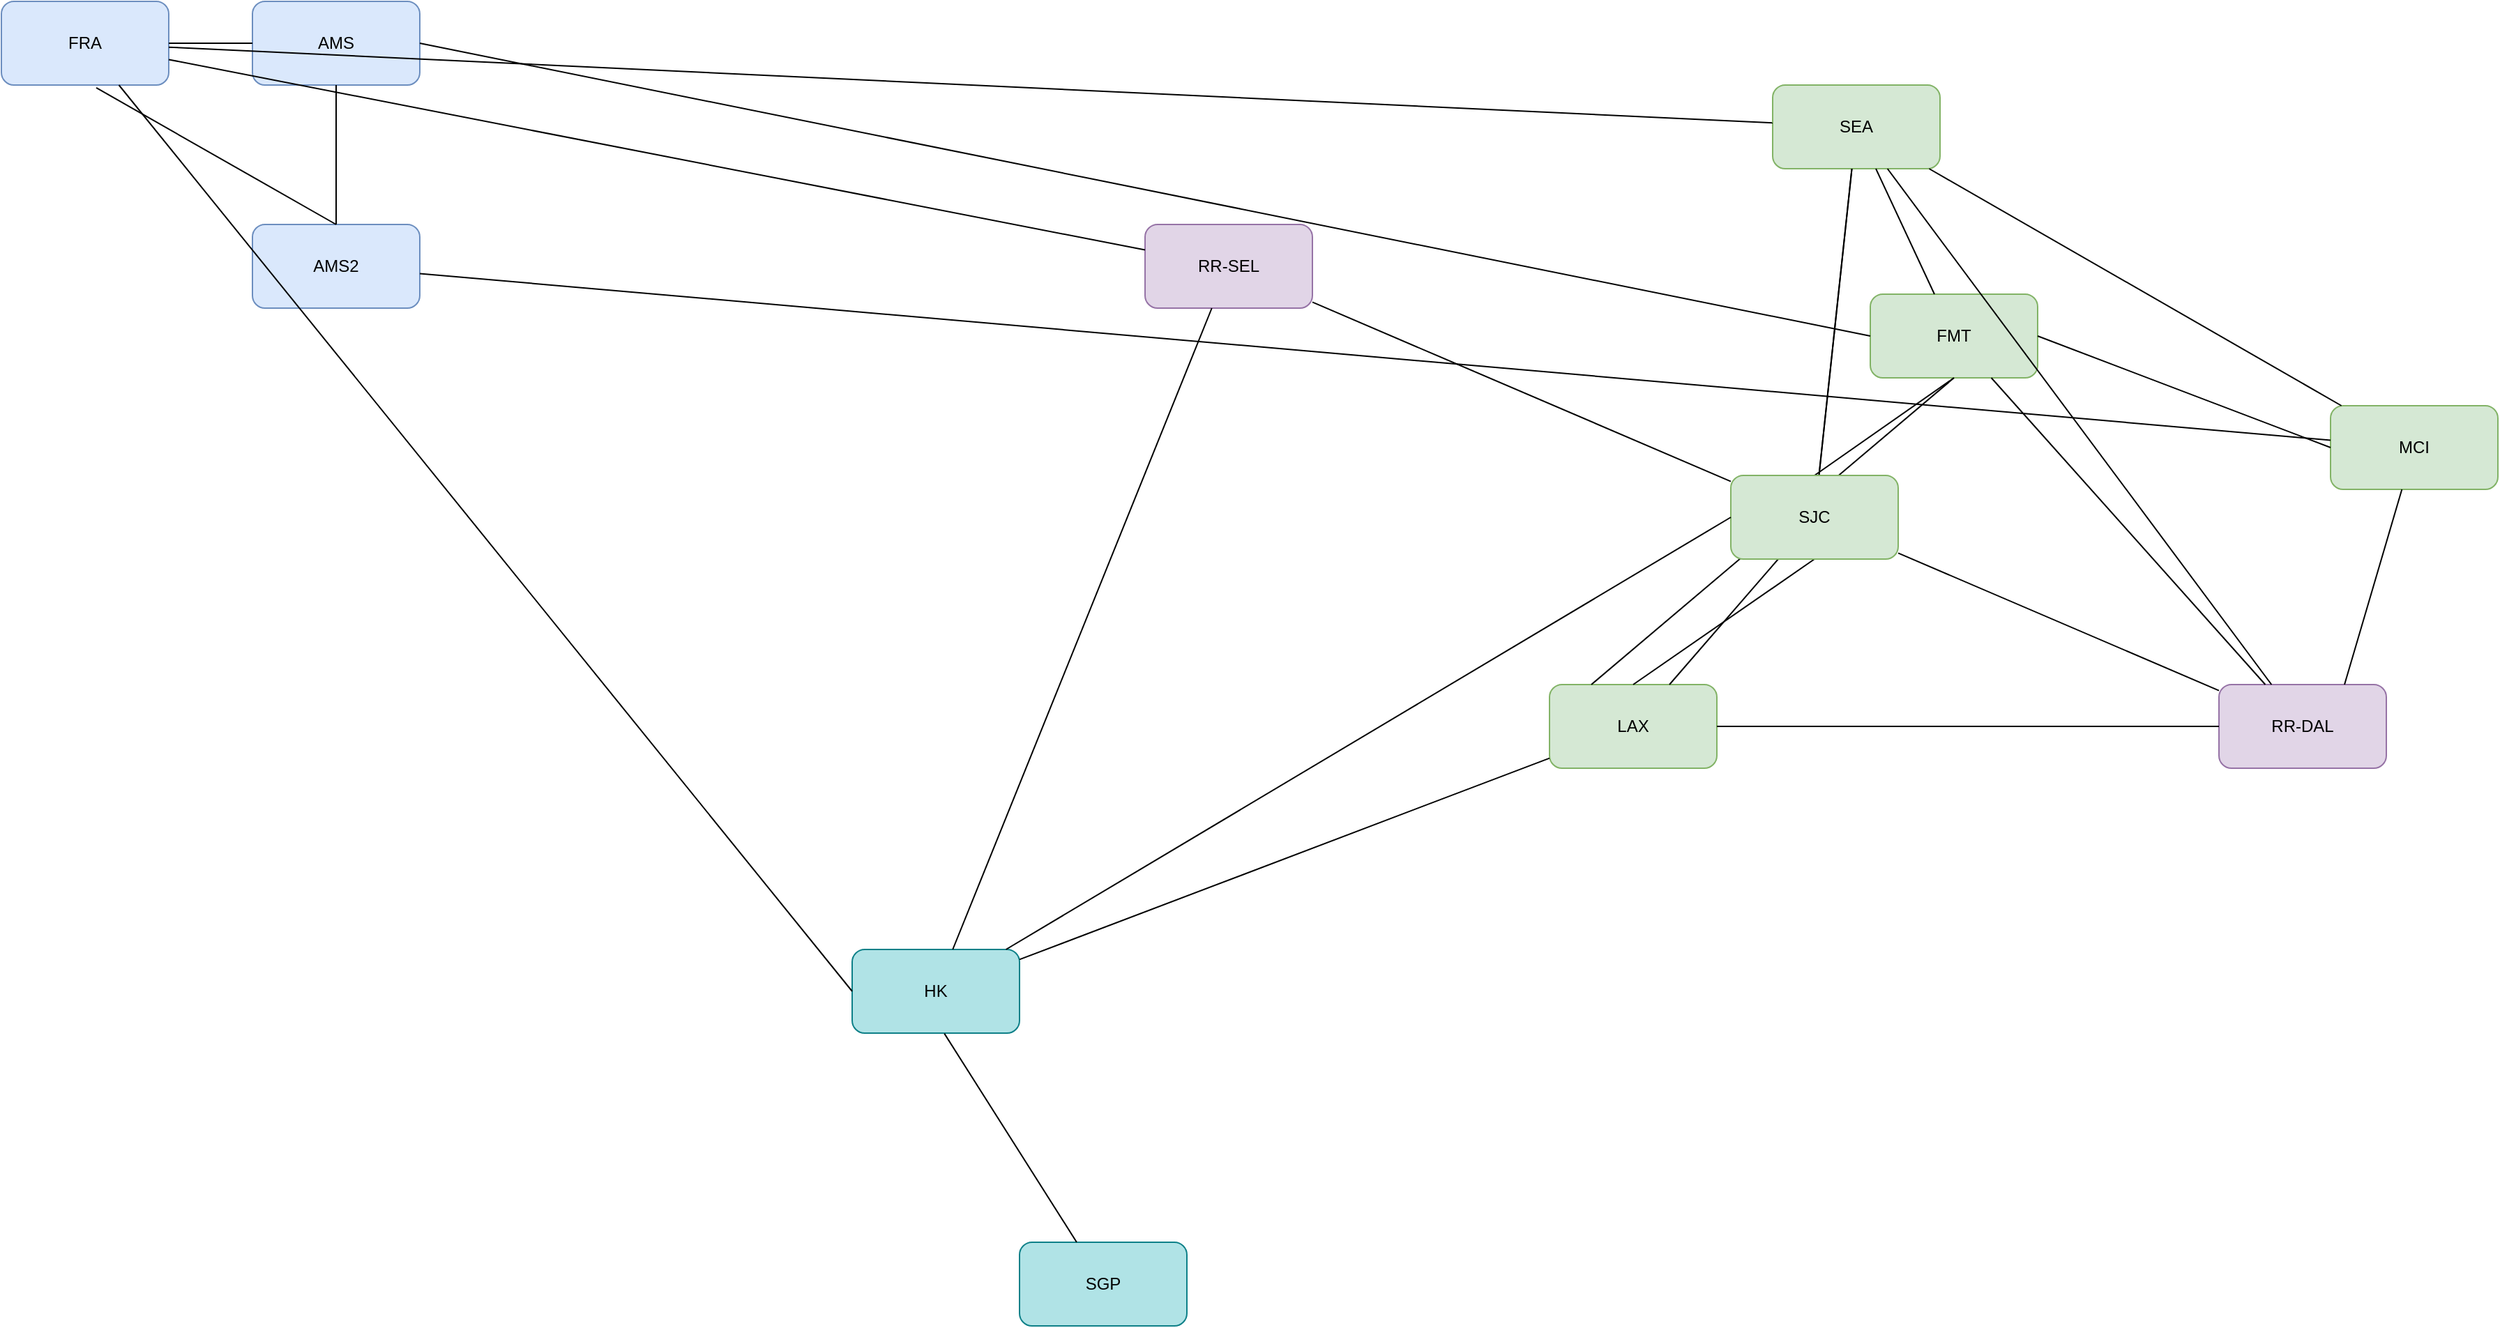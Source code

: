 <mxfile version="21.1.8" type="github">
  <diagram name="第 1 页" id="RWDMs6F6Df38Sap4M6wu">
    <mxGraphModel dx="1466" dy="1096" grid="1" gridSize="10" guides="1" tooltips="1" connect="1" arrows="1" fold="1" page="1" pageScale="1" pageWidth="827" pageHeight="1169" math="0" shadow="0">
      <root>
        <mxCell id="0" />
        <mxCell id="1" parent="0" />
        <mxCell id="IBQQdWjXkxg0jBaJKuKC-2" value="FRA" style="rounded=1;whiteSpace=wrap;html=1;fillColor=#dae8fc;strokeColor=#6c8ebf;" parent="1" vertex="1">
          <mxGeometry x="120" y="170" width="120" height="60" as="geometry" />
        </mxCell>
        <mxCell id="IBQQdWjXkxg0jBaJKuKC-4" value="AMS" style="rounded=1;whiteSpace=wrap;html=1;fillColor=#dae8fc;strokeColor=#6c8ebf;" parent="1" vertex="1">
          <mxGeometry x="300" y="170" width="120" height="60" as="geometry" />
        </mxCell>
        <mxCell id="IBQQdWjXkxg0jBaJKuKC-5" value="AMS2" style="rounded=1;whiteSpace=wrap;html=1;fillColor=#dae8fc;strokeColor=#6c8ebf;" parent="1" vertex="1">
          <mxGeometry x="300" y="330" width="120" height="60" as="geometry" />
        </mxCell>
        <mxCell id="IBQQdWjXkxg0jBaJKuKC-6" value="" style="endArrow=none;html=1;rounded=0;entryX=0.5;entryY=1;entryDx=0;entryDy=0;exitX=0.5;exitY=0;exitDx=0;exitDy=0;" parent="1" source="IBQQdWjXkxg0jBaJKuKC-5" target="IBQQdWjXkxg0jBaJKuKC-4" edge="1">
          <mxGeometry width="50" height="50" relative="1" as="geometry">
            <mxPoint x="420" y="360" as="sourcePoint" />
            <mxPoint x="470" y="310" as="targetPoint" />
          </mxGeometry>
        </mxCell>
        <mxCell id="IBQQdWjXkxg0jBaJKuKC-7" value="" style="endArrow=none;html=1;rounded=0;entryX=1;entryY=0.5;entryDx=0;entryDy=0;exitX=0;exitY=0.5;exitDx=0;exitDy=0;" parent="1" source="IBQQdWjXkxg0jBaJKuKC-4" target="IBQQdWjXkxg0jBaJKuKC-2" edge="1">
          <mxGeometry width="50" height="50" relative="1" as="geometry">
            <mxPoint x="510" y="390" as="sourcePoint" />
            <mxPoint x="470" y="310" as="targetPoint" />
          </mxGeometry>
        </mxCell>
        <mxCell id="IBQQdWjXkxg0jBaJKuKC-8" value="" style="endArrow=none;html=1;rounded=0;entryX=0.567;entryY=1.033;entryDx=0;entryDy=0;entryPerimeter=0;exitX=0.5;exitY=0;exitDx=0;exitDy=0;" parent="1" source="IBQQdWjXkxg0jBaJKuKC-5" target="IBQQdWjXkxg0jBaJKuKC-2" edge="1">
          <mxGeometry width="50" height="50" relative="1" as="geometry">
            <mxPoint x="420" y="360" as="sourcePoint" />
            <mxPoint x="470" y="310" as="targetPoint" />
          </mxGeometry>
        </mxCell>
        <mxCell id="IBQQdWjXkxg0jBaJKuKC-9" value="FMT" style="rounded=1;whiteSpace=wrap;html=1;fillColor=#d5e8d4;strokeColor=#82b366;" parent="1" vertex="1">
          <mxGeometry x="1460" y="380" width="120" height="60" as="geometry" />
        </mxCell>
        <mxCell id="IBQQdWjXkxg0jBaJKuKC-10" value="MCI" style="rounded=1;whiteSpace=wrap;html=1;fillColor=#d5e8d4;strokeColor=#82b366;" parent="1" vertex="1">
          <mxGeometry x="1790" y="460" width="120" height="60" as="geometry" />
        </mxCell>
        <mxCell id="IBQQdWjXkxg0jBaJKuKC-11" value="SEA" style="rounded=1;whiteSpace=wrap;html=1;fillColor=#d5e8d4;strokeColor=#82b366;" parent="1" vertex="1">
          <mxGeometry x="1390" y="230" width="120" height="60" as="geometry" />
        </mxCell>
        <mxCell id="IBQQdWjXkxg0jBaJKuKC-13" value="LAX" style="rounded=1;whiteSpace=wrap;html=1;fillColor=#d5e8d4;strokeColor=#82b366;" parent="1" vertex="1">
          <mxGeometry x="1230" y="660" width="120" height="60" as="geometry" />
        </mxCell>
        <mxCell id="IBQQdWjXkxg0jBaJKuKC-14" value="RR-DAL" style="rounded=1;whiteSpace=wrap;html=1;fillColor=#e1d5e7;strokeColor=#9673a6;" parent="1" vertex="1">
          <mxGeometry x="1710" y="660" width="120" height="60" as="geometry" />
        </mxCell>
        <mxCell id="IBQQdWjXkxg0jBaJKuKC-15" value="" style="endArrow=none;html=1;rounded=0;exitX=0.5;exitY=0;exitDx=0;exitDy=0;entryX=0.5;entryY=1;entryDx=0;entryDy=0;" parent="1" source="IBQQdWjXkxg0jBaJKuKC-13" target="IBQQdWjXkxg0jBaJKuKC-12" edge="1">
          <mxGeometry width="50" height="50" relative="1" as="geometry">
            <mxPoint x="1170" y="520" as="sourcePoint" />
            <mxPoint x="1220" y="470" as="targetPoint" />
          </mxGeometry>
        </mxCell>
        <mxCell id="IBQQdWjXkxg0jBaJKuKC-16" value="" style="endArrow=none;html=1;rounded=0;exitX=0.25;exitY=0;exitDx=0;exitDy=0;entryX=0.5;entryY=1;entryDx=0;entryDy=0;" parent="1" source="IBQQdWjXkxg0jBaJKuKC-13" target="IBQQdWjXkxg0jBaJKuKC-9" edge="1">
          <mxGeometry width="50" height="50" relative="1" as="geometry">
            <mxPoint x="1300" y="540" as="sourcePoint" />
            <mxPoint x="1350" y="490" as="targetPoint" />
          </mxGeometry>
        </mxCell>
        <mxCell id="IBQQdWjXkxg0jBaJKuKC-18" value="" style="endArrow=none;html=1;rounded=0;exitX=1;exitY=0.5;exitDx=0;exitDy=0;entryX=0;entryY=0.5;entryDx=0;entryDy=0;" parent="1" source="IBQQdWjXkxg0jBaJKuKC-9" target="IBQQdWjXkxg0jBaJKuKC-10" edge="1">
          <mxGeometry width="50" height="50" relative="1" as="geometry">
            <mxPoint x="1610" y="550" as="sourcePoint" />
            <mxPoint x="1660" y="500" as="targetPoint" />
          </mxGeometry>
        </mxCell>
        <mxCell id="IBQQdWjXkxg0jBaJKuKC-19" value="" style="endArrow=none;html=1;rounded=0;" parent="1" source="IBQQdWjXkxg0jBaJKuKC-9" target="IBQQdWjXkxg0jBaJKuKC-14" edge="1">
          <mxGeometry width="50" height="50" relative="1" as="geometry">
            <mxPoint x="1610" y="550" as="sourcePoint" />
            <mxPoint x="1660" y="500" as="targetPoint" />
          </mxGeometry>
        </mxCell>
        <mxCell id="IBQQdWjXkxg0jBaJKuKC-20" value="" style="endArrow=none;html=1;rounded=0;exitX=0;exitY=0.5;exitDx=0;exitDy=0;entryX=1;entryY=0.5;entryDx=0;entryDy=0;" parent="1" source="IBQQdWjXkxg0jBaJKuKC-9" target="IBQQdWjXkxg0jBaJKuKC-4" edge="1">
          <mxGeometry width="50" height="50" relative="1" as="geometry">
            <mxPoint x="1610" y="550" as="sourcePoint" />
            <mxPoint x="470" y="210" as="targetPoint" />
          </mxGeometry>
        </mxCell>
        <mxCell id="IBQQdWjXkxg0jBaJKuKC-22" value="" style="endArrow=none;html=1;rounded=0;exitX=0.5;exitY=0;exitDx=0;exitDy=0;entryX=0.5;entryY=1;entryDx=0;entryDy=0;" parent="1" source="IBQQdWjXkxg0jBaJKuKC-12" target="IBQQdWjXkxg0jBaJKuKC-9" edge="1">
          <mxGeometry width="50" height="50" relative="1" as="geometry">
            <mxPoint x="1680" y="360" as="sourcePoint" />
            <mxPoint x="1730" y="310" as="targetPoint" />
          </mxGeometry>
        </mxCell>
        <mxCell id="IBQQdWjXkxg0jBaJKuKC-23" value="" style="endArrow=none;html=1;rounded=0;exitX=1;exitY=0.5;exitDx=0;exitDy=0;" parent="1" source="IBQQdWjXkxg0jBaJKuKC-13" target="IBQQdWjXkxg0jBaJKuKC-14" edge="1">
          <mxGeometry width="50" height="50" relative="1" as="geometry">
            <mxPoint x="1560" y="450" as="sourcePoint" />
            <mxPoint x="1740" y="580" as="targetPoint" />
          </mxGeometry>
        </mxCell>
        <mxCell id="IBQQdWjXkxg0jBaJKuKC-24" value="" style="endArrow=none;html=1;rounded=0;" parent="1" source="IBQQdWjXkxg0jBaJKuKC-14" target="IBQQdWjXkxg0jBaJKuKC-11" edge="1">
          <mxGeometry width="50" height="50" relative="1" as="geometry">
            <mxPoint x="1560" y="450" as="sourcePoint" />
            <mxPoint x="1610" y="400" as="targetPoint" />
          </mxGeometry>
        </mxCell>
        <mxCell id="IBQQdWjXkxg0jBaJKuKC-25" value="" style="endArrow=none;html=1;rounded=0;exitX=0.75;exitY=0;exitDx=0;exitDy=0;" parent="1" source="IBQQdWjXkxg0jBaJKuKC-14" target="IBQQdWjXkxg0jBaJKuKC-10" edge="1">
          <mxGeometry width="50" height="50" relative="1" as="geometry">
            <mxPoint x="1560" y="450" as="sourcePoint" />
            <mxPoint x="1610" y="400" as="targetPoint" />
          </mxGeometry>
        </mxCell>
        <mxCell id="IBQQdWjXkxg0jBaJKuKC-26" value="RR-SEL" style="rounded=1;whiteSpace=wrap;html=1;fillColor=#e1d5e7;strokeColor=#9673a6;" parent="1" vertex="1">
          <mxGeometry x="940" y="330" width="120" height="60" as="geometry" />
        </mxCell>
        <mxCell id="IBQQdWjXkxg0jBaJKuKC-27" value="" style="endArrow=none;html=1;rounded=0;startArrow=none;" parent="1" source="IBQQdWjXkxg0jBaJKuKC-12" target="IBQQdWjXkxg0jBaJKuKC-14" edge="1">
          <mxGeometry width="50" height="50" relative="1" as="geometry">
            <mxPoint x="1380" y="450" as="sourcePoint" />
            <mxPoint x="1430" y="400" as="targetPoint" />
          </mxGeometry>
        </mxCell>
        <mxCell id="IBQQdWjXkxg0jBaJKuKC-28" value="" style="endArrow=none;html=1;rounded=0;" parent="1" source="IBQQdWjXkxg0jBaJKuKC-2" target="IBQQdWjXkxg0jBaJKuKC-26" edge="1">
          <mxGeometry width="50" height="50" relative="1" as="geometry">
            <mxPoint x="580" y="450" as="sourcePoint" />
            <mxPoint x="630" y="400" as="targetPoint" />
          </mxGeometry>
        </mxCell>
        <mxCell id="IBQQdWjXkxg0jBaJKuKC-29" value="" style="endArrow=none;html=1;rounded=0;startArrow=none;" parent="1" source="IBQQdWjXkxg0jBaJKuKC-12" target="IBQQdWjXkxg0jBaJKuKC-11" edge="1">
          <mxGeometry width="50" height="50" relative="1" as="geometry">
            <mxPoint x="1410" y="450" as="sourcePoint" />
            <mxPoint x="1460" y="400" as="targetPoint" />
          </mxGeometry>
        </mxCell>
        <mxCell id="IBQQdWjXkxg0jBaJKuKC-30" value="" style="endArrow=none;html=1;rounded=0;" parent="1" source="IBQQdWjXkxg0jBaJKuKC-11" target="IBQQdWjXkxg0jBaJKuKC-9" edge="1">
          <mxGeometry width="50" height="50" relative="1" as="geometry">
            <mxPoint x="1410" y="450" as="sourcePoint" />
            <mxPoint x="1460" y="400" as="targetPoint" />
          </mxGeometry>
        </mxCell>
        <mxCell id="IBQQdWjXkxg0jBaJKuKC-31" value="" style="endArrow=none;html=1;rounded=0;" parent="1" source="IBQQdWjXkxg0jBaJKuKC-11" target="IBQQdWjXkxg0jBaJKuKC-12" edge="1">
          <mxGeometry width="50" height="50" relative="1" as="geometry">
            <mxPoint x="1410" y="450" as="sourcePoint" />
            <mxPoint x="1460" y="400" as="targetPoint" />
          </mxGeometry>
        </mxCell>
        <mxCell id="IBQQdWjXkxg0jBaJKuKC-32" value="" style="endArrow=none;html=1;rounded=0;" parent="1" source="IBQQdWjXkxg0jBaJKuKC-13" target="IBQQdWjXkxg0jBaJKuKC-12" edge="1">
          <mxGeometry width="50" height="50" relative="1" as="geometry">
            <mxPoint x="1412.553" y="700" as="sourcePoint" />
            <mxPoint x="1447.447" y="290" as="targetPoint" />
          </mxGeometry>
        </mxCell>
        <mxCell id="IBQQdWjXkxg0jBaJKuKC-33" value="" style="endArrow=none;html=1;rounded=0;" parent="1" source="IBQQdWjXkxg0jBaJKuKC-2" target="IBQQdWjXkxg0jBaJKuKC-11" edge="1">
          <mxGeometry width="50" height="50" relative="1" as="geometry">
            <mxPoint x="420" y="130" as="sourcePoint" />
            <mxPoint x="770" y="400" as="targetPoint" />
          </mxGeometry>
        </mxCell>
        <mxCell id="IBQQdWjXkxg0jBaJKuKC-34" value="" style="endArrow=none;html=1;rounded=0;" parent="1" source="IBQQdWjXkxg0jBaJKuKC-11" target="IBQQdWjXkxg0jBaJKuKC-10" edge="1">
          <mxGeometry width="50" height="50" relative="1" as="geometry">
            <mxPoint x="1550" y="450" as="sourcePoint" />
            <mxPoint x="1600" y="400" as="targetPoint" />
          </mxGeometry>
        </mxCell>
        <mxCell id="IBQQdWjXkxg0jBaJKuKC-35" value="" style="endArrow=none;html=1;rounded=0;" parent="1" source="IBQQdWjXkxg0jBaJKuKC-10" target="IBQQdWjXkxg0jBaJKuKC-5" edge="1">
          <mxGeometry width="50" height="50" relative="1" as="geometry">
            <mxPoint x="1420" y="450" as="sourcePoint" />
            <mxPoint x="540" y="450" as="targetPoint" />
          </mxGeometry>
        </mxCell>
        <mxCell id="IBQQdWjXkxg0jBaJKuKC-36" value="" style="endArrow=none;html=1;rounded=0;" parent="1" source="IBQQdWjXkxg0jBaJKuKC-26" target="IBQQdWjXkxg0jBaJKuKC-12" edge="1">
          <mxGeometry width="50" height="50" relative="1" as="geometry">
            <mxPoint x="1060" y="386.053" as="sourcePoint" />
            <mxPoint x="1700" y="663.947" as="targetPoint" />
          </mxGeometry>
        </mxCell>
        <mxCell id="IBQQdWjXkxg0jBaJKuKC-12" value="SJC" style="rounded=1;whiteSpace=wrap;html=1;fillColor=#d5e8d4;strokeColor=#82b366;" parent="1" vertex="1">
          <mxGeometry x="1360" y="510" width="120" height="60" as="geometry" />
        </mxCell>
        <mxCell id="IBQQdWjXkxg0jBaJKuKC-37" value="&lt;div&gt;HK&lt;/div&gt;" style="rounded=1;whiteSpace=wrap;html=1;fillColor=#b0e3e6;strokeColor=#0e8088;" parent="1" vertex="1">
          <mxGeometry x="730" y="850" width="120" height="60" as="geometry" />
        </mxCell>
        <mxCell id="IBQQdWjXkxg0jBaJKuKC-38" value="SGP" style="rounded=1;whiteSpace=wrap;html=1;fillColor=#b0e3e6;strokeColor=#0e8088;" parent="1" vertex="1">
          <mxGeometry x="850" y="1060" width="120" height="60" as="geometry" />
        </mxCell>
        <mxCell id="IBQQdWjXkxg0jBaJKuKC-39" value="" style="endArrow=none;html=1;rounded=0;exitX=0.551;exitY=1.005;exitDx=0;exitDy=0;exitPerimeter=0;" parent="1" source="IBQQdWjXkxg0jBaJKuKC-37" target="IBQQdWjXkxg0jBaJKuKC-38" edge="1">
          <mxGeometry width="50" height="50" relative="1" as="geometry">
            <mxPoint x="840" y="820" as="sourcePoint" />
            <mxPoint x="890" y="770" as="targetPoint" />
          </mxGeometry>
        </mxCell>
        <mxCell id="IBQQdWjXkxg0jBaJKuKC-40" value="" style="endArrow=none;html=1;rounded=0;" parent="1" source="IBQQdWjXkxg0jBaJKuKC-37" target="IBQQdWjXkxg0jBaJKuKC-13" edge="1">
          <mxGeometry width="50" height="50" relative="1" as="geometry">
            <mxPoint x="1130" y="820" as="sourcePoint" />
            <mxPoint x="1180" y="770" as="targetPoint" />
          </mxGeometry>
        </mxCell>
        <mxCell id="IBQQdWjXkxg0jBaJKuKC-41" value="" style="endArrow=none;html=1;rounded=0;" parent="1" source="IBQQdWjXkxg0jBaJKuKC-37" target="IBQQdWjXkxg0jBaJKuKC-26" edge="1">
          <mxGeometry width="50" height="50" relative="1" as="geometry">
            <mxPoint x="1130" y="720" as="sourcePoint" />
            <mxPoint x="1180" y="670" as="targetPoint" />
          </mxGeometry>
        </mxCell>
        <mxCell id="IBQQdWjXkxg0jBaJKuKC-42" value="" style="endArrow=none;html=1;rounded=0;entryX=0;entryY=0.5;entryDx=0;entryDy=0;" parent="1" source="IBQQdWjXkxg0jBaJKuKC-37" target="IBQQdWjXkxg0jBaJKuKC-12" edge="1">
          <mxGeometry width="50" height="50" relative="1" as="geometry">
            <mxPoint x="1130" y="720" as="sourcePoint" />
            <mxPoint x="1180" y="670" as="targetPoint" />
          </mxGeometry>
        </mxCell>
        <mxCell id="IBQQdWjXkxg0jBaJKuKC-43" value="" style="endArrow=none;html=1;rounded=1;exitX=0;exitY=0.5;exitDx=0;exitDy=0;strokeColor=default;" parent="1" source="IBQQdWjXkxg0jBaJKuKC-37" target="IBQQdWjXkxg0jBaJKuKC-2" edge="1">
          <mxGeometry width="50" height="50" relative="1" as="geometry">
            <mxPoint x="530" y="650" as="sourcePoint" />
            <mxPoint x="580" y="600" as="targetPoint" />
          </mxGeometry>
        </mxCell>
      </root>
    </mxGraphModel>
  </diagram>
</mxfile>
